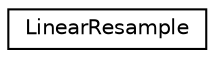 digraph "Graphical Class Hierarchy"
{
  edge [fontname="Helvetica",fontsize="10",labelfontname="Helvetica",labelfontsize="10"];
  node [fontname="Helvetica",fontsize="10",shape=record];
  rankdir="LR";
  Node0 [label="LinearResample",height=0.2,width=0.4,color="black", fillcolor="white", style="filled",URL="$classkaldi_1_1LinearResample.html",tooltip="LinearResample is a special case of ArbitraryResample, where we want to resample a signal at linearly..."];
}
